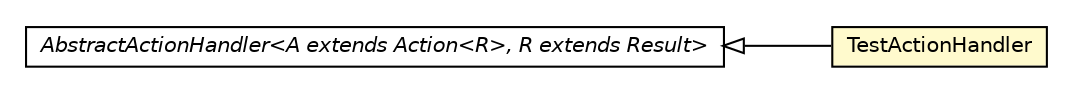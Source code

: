 #!/usr/local/bin/dot
#
# Class diagram 
# Generated by UMLGraph version R5_6-24-gf6e263 (http://www.umlgraph.org/)
#

digraph G {
	edge [fontname="Helvetica",fontsize=10,labelfontname="Helvetica",labelfontsize=10];
	node [fontname="Helvetica",fontsize=10,shape=plaintext];
	nodesep=0.25;
	ranksep=0.5;
	rankdir=LR;
	// com.gwtplatform.dispatch.server.actionhandler.TestActionHandler
	c380845 [label=<<table title="com.gwtplatform.dispatch.server.actionhandler.TestActionHandler" border="0" cellborder="1" cellspacing="0" cellpadding="2" port="p" bgcolor="lemonChiffon" href="./TestActionHandler.html">
		<tr><td><table border="0" cellspacing="0" cellpadding="1">
<tr><td align="center" balign="center"> TestActionHandler </td></tr>
		</table></td></tr>
		</table>>, URL="./TestActionHandler.html", fontname="Helvetica", fontcolor="black", fontsize=10.0];
	// com.gwtplatform.dispatch.server.actionhandler.AbstractActionHandler<A extends com.gwtplatform.dispatch.shared.Action<R>, R extends com.gwtplatform.dispatch.shared.Result>
	c380848 [label=<<table title="com.gwtplatform.dispatch.server.actionhandler.AbstractActionHandler" border="0" cellborder="1" cellspacing="0" cellpadding="2" port="p" href="./AbstractActionHandler.html">
		<tr><td><table border="0" cellspacing="0" cellpadding="1">
<tr><td align="center" balign="center"><font face="Helvetica-Oblique"> AbstractActionHandler&lt;A extends Action&lt;R&gt;, R extends Result&gt; </font></td></tr>
		</table></td></tr>
		</table>>, URL="./AbstractActionHandler.html", fontname="Helvetica", fontcolor="black", fontsize=10.0];
	//com.gwtplatform.dispatch.server.actionhandler.TestActionHandler extends com.gwtplatform.dispatch.server.actionhandler.AbstractActionHandler<com.gwtplatform.dispatch.shared.action.TestAction, com.gwtplatform.dispatch.shared.action.TestResult>
	c380848:p -> c380845:p [dir=back,arrowtail=empty];
}


